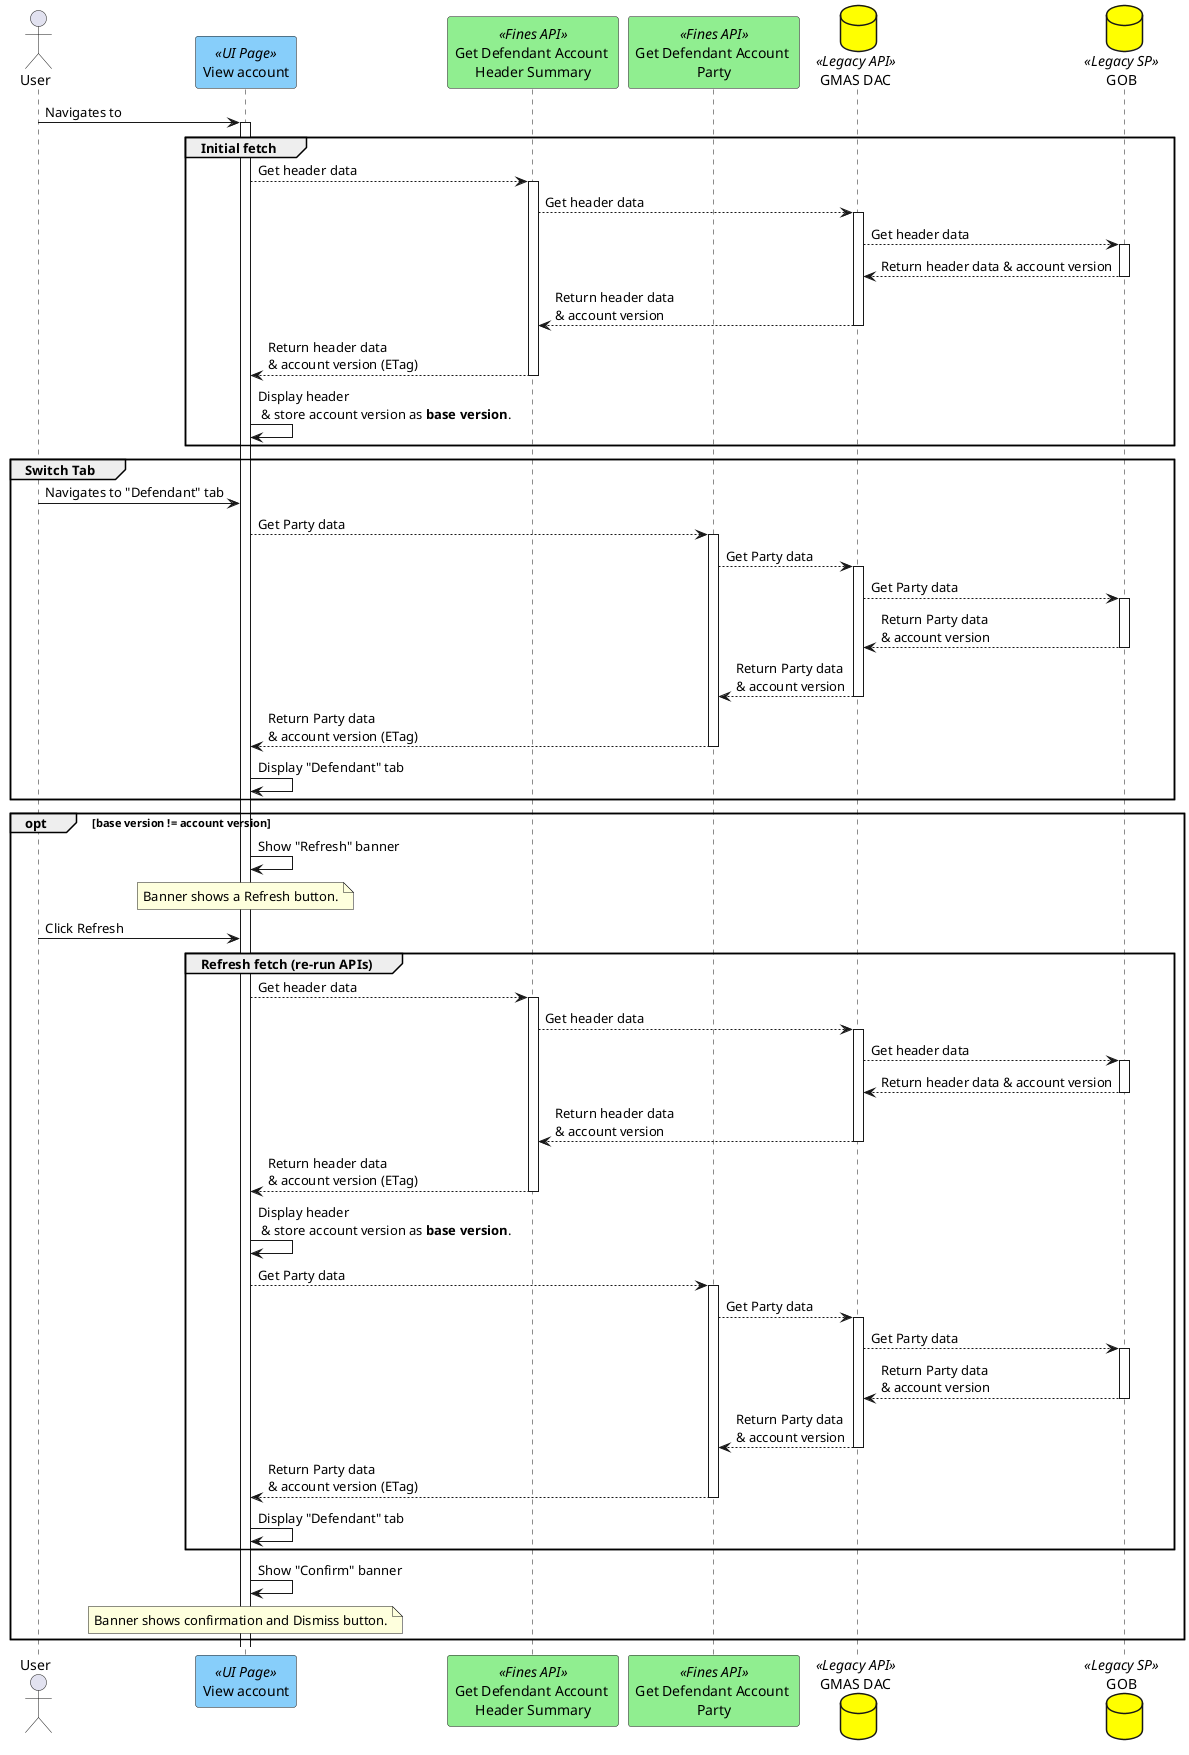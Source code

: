 @startuml
actor "User" as user
participant "View account" as viewAccount <<UI Page>> #lightskyblue
participant "Get Defendant Account \nHeader Summary" as getHeaderApi <<Fines API>> #lightgreen
participant "Get Defendant Account \nParty" as getAAGApi <<Fines API>> #lightgreen
database "GMAS DAC" as legacyApi <<Legacy API>> #yellow
database "GOB" as db <<Legacy SP>>#yellow

user ->  viewAccount ++ : Navigates to

group Initial fetch
  viewAccount --> getHeaderApi ++: Get header data
  getHeaderApi --> legacyApi ++ : Get header data
    legacyApi --> db ++ : Get header data
    db --> legacyApi -- : Return header data & account version
    legacyApi --> getHeaderApi -- : Return header data\n& account version
  getHeaderApi --> viewAccount -- : Return header data\n& account version (ETag)
  viewAccount -> viewAccount : Display header\n & store account version as <b>base version</b>.

end

group Switch Tab
user -> viewAccount :Navigates to "Defendant" tab
    viewAccount --> getAAGApi ++: Get Party data
    getAAGApi --> legacyApi ++ : Get Party data
    legacyApi --> db ++ : Get Party data
    db --> legacyApi -- : Return Party data \n& account version
    legacyApi --> getAAGApi -- : Return Party data \n& account version
    getAAGApi --> viewAccount -- : Return Party data\n& account version (ETag)
    viewAccount -> viewAccount : Display "Defendant" tab
end

opt base version != account version
  viewAccount -> viewAccount : Show "Refresh" banner
  note over viewAccount
    Banner shows a Refresh button.
  end note
    user -> viewAccount : Click Refresh
    group Refresh fetch (re-run APIs)
  viewAccount --> getHeaderApi ++: Get header data
  getHeaderApi --> legacyApi ++ : Get header data
    legacyApi --> db ++ : Get header data
    db --> legacyApi -- : Return header data & account version
    legacyApi --> getHeaderApi -- : Return header data\n& account version
  getHeaderApi --> viewAccount -- : Return header data\n& account version (ETag)
  viewAccount -> viewAccount : Display header\n & store account version as <b>base version</b>.

    viewAccount --> getAAGApi ++: Get Party data
    getAAGApi --> legacyApi ++ : Get Party data
    legacyApi --> db ++ : Get Party data
    db --> legacyApi -- : Return Party data \n& account version
    legacyApi --> getAAGApi -- : Return Party data \n& account version
    getAAGApi --> viewAccount -- : Return Party data\n& account version (ETag)
    viewAccount -> viewAccount : Display "Defendant" tab
end
    viewAccount -> viewAccount : Show "Confirm" banner
      note over viewAccount
        Banner shows confirmation and Dismiss button.
      end note
end

@enduml
